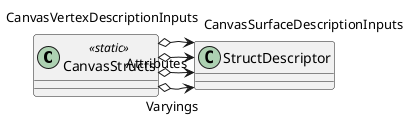 @startuml
class CanvasStructs <<static>> {
}
CanvasStructs o-> "Varyings" StructDescriptor
CanvasStructs o-> "Attributes" StructDescriptor
CanvasStructs o-> "CanvasVertexDescriptionInputs" StructDescriptor
CanvasStructs o-> "CanvasSurfaceDescriptionInputs" StructDescriptor
@enduml
